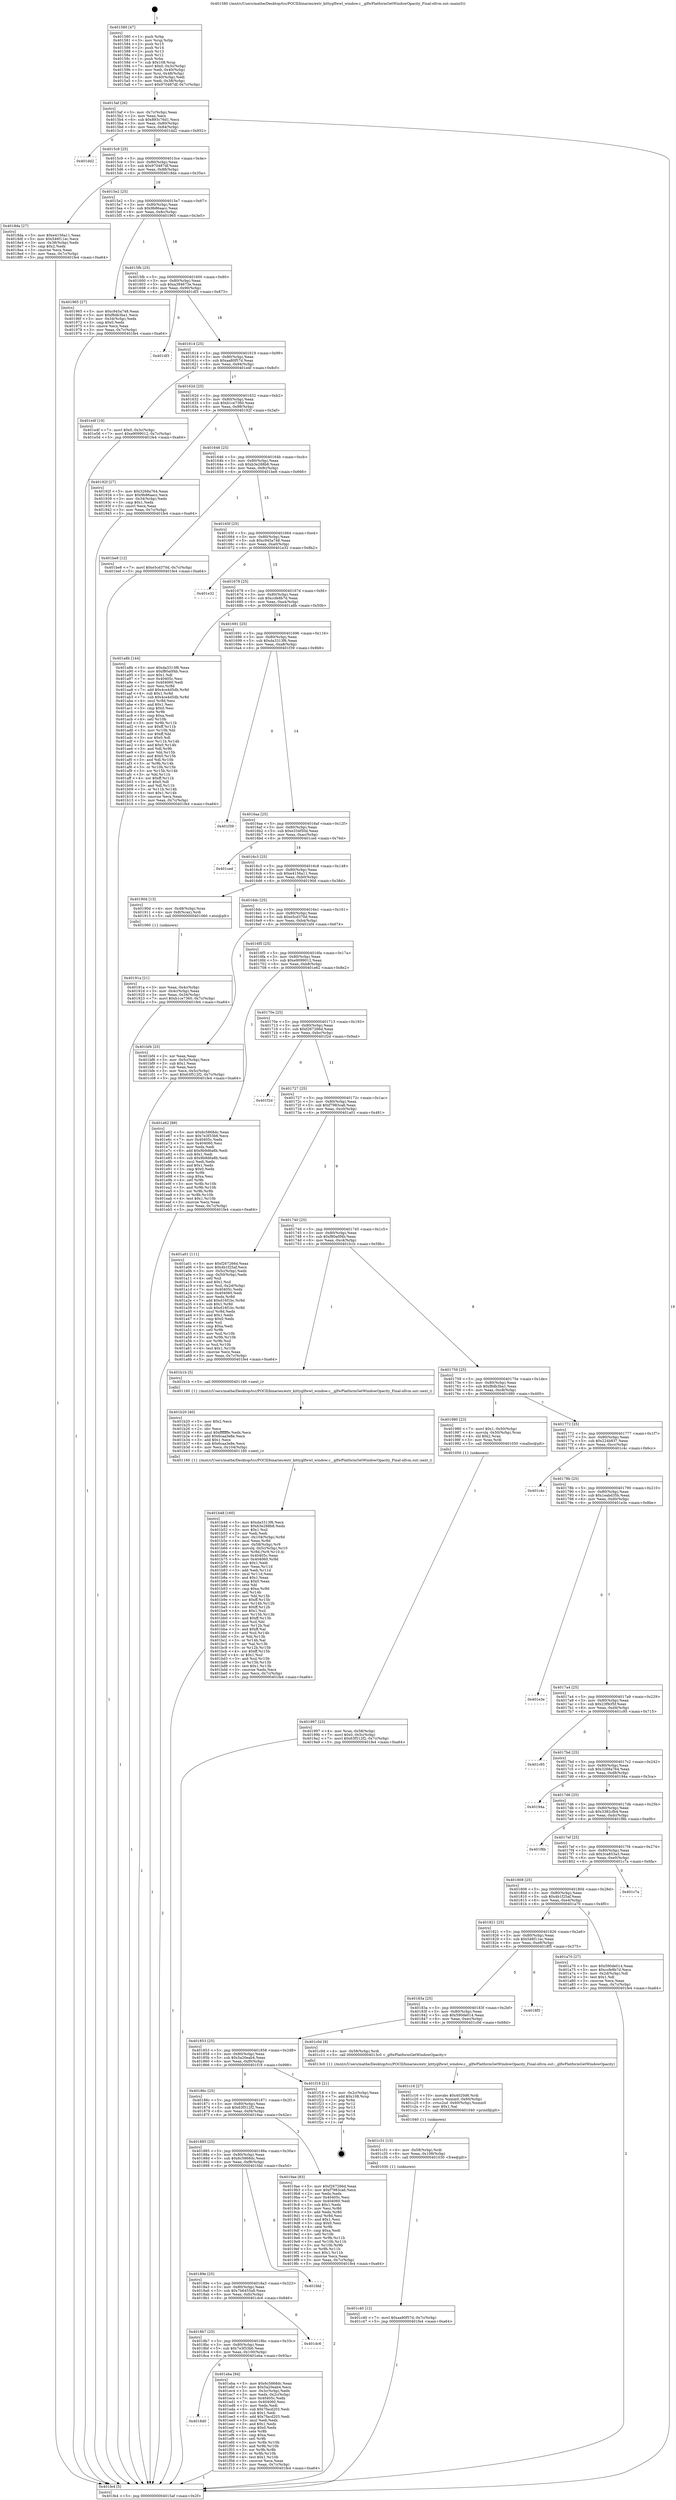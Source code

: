 digraph "0x401580" {
  label = "0x401580 (/mnt/c/Users/mathe/Desktop/tcc/POCII/binaries/extr_kittyglfwwl_window.c__glfwPlatformGetWindowOpacity_Final-ollvm.out::main(0))"
  labelloc = "t"
  node[shape=record]

  Entry [label="",width=0.3,height=0.3,shape=circle,fillcolor=black,style=filled]
  "0x4015af" [label="{
     0x4015af [26]\l
     | [instrs]\l
     &nbsp;&nbsp;0x4015af \<+3\>: mov -0x7c(%rbp),%eax\l
     &nbsp;&nbsp;0x4015b2 \<+2\>: mov %eax,%ecx\l
     &nbsp;&nbsp;0x4015b4 \<+6\>: sub $0x893c76d1,%ecx\l
     &nbsp;&nbsp;0x4015ba \<+3\>: mov %eax,-0x80(%rbp)\l
     &nbsp;&nbsp;0x4015bd \<+6\>: mov %ecx,-0x84(%rbp)\l
     &nbsp;&nbsp;0x4015c3 \<+6\>: je 0000000000401dd2 \<main+0x852\>\l
  }"]
  "0x401dd2" [label="{
     0x401dd2\l
  }", style=dashed]
  "0x4015c9" [label="{
     0x4015c9 [25]\l
     | [instrs]\l
     &nbsp;&nbsp;0x4015c9 \<+5\>: jmp 00000000004015ce \<main+0x4e\>\l
     &nbsp;&nbsp;0x4015ce \<+3\>: mov -0x80(%rbp),%eax\l
     &nbsp;&nbsp;0x4015d1 \<+5\>: sub $0x970487df,%eax\l
     &nbsp;&nbsp;0x4015d6 \<+6\>: mov %eax,-0x88(%rbp)\l
     &nbsp;&nbsp;0x4015dc \<+6\>: je 00000000004018da \<main+0x35a\>\l
  }"]
  Exit [label="",width=0.3,height=0.3,shape=circle,fillcolor=black,style=filled,peripheries=2]
  "0x4018da" [label="{
     0x4018da [27]\l
     | [instrs]\l
     &nbsp;&nbsp;0x4018da \<+5\>: mov $0xe4156a11,%eax\l
     &nbsp;&nbsp;0x4018df \<+5\>: mov $0x546f11ec,%ecx\l
     &nbsp;&nbsp;0x4018e4 \<+3\>: mov -0x38(%rbp),%edx\l
     &nbsp;&nbsp;0x4018e7 \<+3\>: cmp $0x2,%edx\l
     &nbsp;&nbsp;0x4018ea \<+3\>: cmovne %ecx,%eax\l
     &nbsp;&nbsp;0x4018ed \<+3\>: mov %eax,-0x7c(%rbp)\l
     &nbsp;&nbsp;0x4018f0 \<+5\>: jmp 0000000000401fe4 \<main+0xa64\>\l
  }"]
  "0x4015e2" [label="{
     0x4015e2 [25]\l
     | [instrs]\l
     &nbsp;&nbsp;0x4015e2 \<+5\>: jmp 00000000004015e7 \<main+0x67\>\l
     &nbsp;&nbsp;0x4015e7 \<+3\>: mov -0x80(%rbp),%eax\l
     &nbsp;&nbsp;0x4015ea \<+5\>: sub $0x9b86aacc,%eax\l
     &nbsp;&nbsp;0x4015ef \<+6\>: mov %eax,-0x8c(%rbp)\l
     &nbsp;&nbsp;0x4015f5 \<+6\>: je 0000000000401965 \<main+0x3e5\>\l
  }"]
  "0x401fe4" [label="{
     0x401fe4 [5]\l
     | [instrs]\l
     &nbsp;&nbsp;0x401fe4 \<+5\>: jmp 00000000004015af \<main+0x2f\>\l
  }"]
  "0x401580" [label="{
     0x401580 [47]\l
     | [instrs]\l
     &nbsp;&nbsp;0x401580 \<+1\>: push %rbp\l
     &nbsp;&nbsp;0x401581 \<+3\>: mov %rsp,%rbp\l
     &nbsp;&nbsp;0x401584 \<+2\>: push %r15\l
     &nbsp;&nbsp;0x401586 \<+2\>: push %r14\l
     &nbsp;&nbsp;0x401588 \<+2\>: push %r13\l
     &nbsp;&nbsp;0x40158a \<+2\>: push %r12\l
     &nbsp;&nbsp;0x40158c \<+1\>: push %rbx\l
     &nbsp;&nbsp;0x40158d \<+7\>: sub $0x108,%rsp\l
     &nbsp;&nbsp;0x401594 \<+7\>: movl $0x0,-0x3c(%rbp)\l
     &nbsp;&nbsp;0x40159b \<+3\>: mov %edi,-0x40(%rbp)\l
     &nbsp;&nbsp;0x40159e \<+4\>: mov %rsi,-0x48(%rbp)\l
     &nbsp;&nbsp;0x4015a2 \<+3\>: mov -0x40(%rbp),%edi\l
     &nbsp;&nbsp;0x4015a5 \<+3\>: mov %edi,-0x38(%rbp)\l
     &nbsp;&nbsp;0x4015a8 \<+7\>: movl $0x970487df,-0x7c(%rbp)\l
  }"]
  "0x4018d0" [label="{
     0x4018d0\l
  }", style=dashed]
  "0x401965" [label="{
     0x401965 [27]\l
     | [instrs]\l
     &nbsp;&nbsp;0x401965 \<+5\>: mov $0xc945a748,%eax\l
     &nbsp;&nbsp;0x40196a \<+5\>: mov $0xf8db3ba1,%ecx\l
     &nbsp;&nbsp;0x40196f \<+3\>: mov -0x34(%rbp),%edx\l
     &nbsp;&nbsp;0x401972 \<+3\>: cmp $0x0,%edx\l
     &nbsp;&nbsp;0x401975 \<+3\>: cmove %ecx,%eax\l
     &nbsp;&nbsp;0x401978 \<+3\>: mov %eax,-0x7c(%rbp)\l
     &nbsp;&nbsp;0x40197b \<+5\>: jmp 0000000000401fe4 \<main+0xa64\>\l
  }"]
  "0x4015fb" [label="{
     0x4015fb [25]\l
     | [instrs]\l
     &nbsp;&nbsp;0x4015fb \<+5\>: jmp 0000000000401600 \<main+0x80\>\l
     &nbsp;&nbsp;0x401600 \<+3\>: mov -0x80(%rbp),%eax\l
     &nbsp;&nbsp;0x401603 \<+5\>: sub $0xa394673e,%eax\l
     &nbsp;&nbsp;0x401608 \<+6\>: mov %eax,-0x90(%rbp)\l
     &nbsp;&nbsp;0x40160e \<+6\>: je 0000000000401df3 \<main+0x873\>\l
  }"]
  "0x401eba" [label="{
     0x401eba [94]\l
     | [instrs]\l
     &nbsp;&nbsp;0x401eba \<+5\>: mov $0x6c5868dc,%eax\l
     &nbsp;&nbsp;0x401ebf \<+5\>: mov $0x5a20eab4,%ecx\l
     &nbsp;&nbsp;0x401ec4 \<+3\>: mov -0x3c(%rbp),%edx\l
     &nbsp;&nbsp;0x401ec7 \<+3\>: mov %edx,-0x2c(%rbp)\l
     &nbsp;&nbsp;0x401eca \<+7\>: mov 0x40405c,%edx\l
     &nbsp;&nbsp;0x401ed1 \<+7\>: mov 0x404060,%esi\l
     &nbsp;&nbsp;0x401ed8 \<+2\>: mov %edx,%edi\l
     &nbsp;&nbsp;0x401eda \<+6\>: sub $0x7facd203,%edi\l
     &nbsp;&nbsp;0x401ee0 \<+3\>: sub $0x1,%edi\l
     &nbsp;&nbsp;0x401ee3 \<+6\>: add $0x7facd203,%edi\l
     &nbsp;&nbsp;0x401ee9 \<+3\>: imul %edi,%edx\l
     &nbsp;&nbsp;0x401eec \<+3\>: and $0x1,%edx\l
     &nbsp;&nbsp;0x401eef \<+3\>: cmp $0x0,%edx\l
     &nbsp;&nbsp;0x401ef2 \<+4\>: sete %r8b\l
     &nbsp;&nbsp;0x401ef6 \<+3\>: cmp $0xa,%esi\l
     &nbsp;&nbsp;0x401ef9 \<+4\>: setl %r9b\l
     &nbsp;&nbsp;0x401efd \<+3\>: mov %r8b,%r10b\l
     &nbsp;&nbsp;0x401f00 \<+3\>: and %r9b,%r10b\l
     &nbsp;&nbsp;0x401f03 \<+3\>: xor %r9b,%r8b\l
     &nbsp;&nbsp;0x401f06 \<+3\>: or %r8b,%r10b\l
     &nbsp;&nbsp;0x401f09 \<+4\>: test $0x1,%r10b\l
     &nbsp;&nbsp;0x401f0d \<+3\>: cmovne %ecx,%eax\l
     &nbsp;&nbsp;0x401f10 \<+3\>: mov %eax,-0x7c(%rbp)\l
     &nbsp;&nbsp;0x401f13 \<+5\>: jmp 0000000000401fe4 \<main+0xa64\>\l
  }"]
  "0x401df3" [label="{
     0x401df3\l
  }", style=dashed]
  "0x401614" [label="{
     0x401614 [25]\l
     | [instrs]\l
     &nbsp;&nbsp;0x401614 \<+5\>: jmp 0000000000401619 \<main+0x99\>\l
     &nbsp;&nbsp;0x401619 \<+3\>: mov -0x80(%rbp),%eax\l
     &nbsp;&nbsp;0x40161c \<+5\>: sub $0xaa80f57d,%eax\l
     &nbsp;&nbsp;0x401621 \<+6\>: mov %eax,-0x94(%rbp)\l
     &nbsp;&nbsp;0x401627 \<+6\>: je 0000000000401e4f \<main+0x8cf\>\l
  }"]
  "0x4018b7" [label="{
     0x4018b7 [25]\l
     | [instrs]\l
     &nbsp;&nbsp;0x4018b7 \<+5\>: jmp 00000000004018bc \<main+0x33c\>\l
     &nbsp;&nbsp;0x4018bc \<+3\>: mov -0x80(%rbp),%eax\l
     &nbsp;&nbsp;0x4018bf \<+5\>: sub $0x7e3f33b6,%eax\l
     &nbsp;&nbsp;0x4018c4 \<+6\>: mov %eax,-0x100(%rbp)\l
     &nbsp;&nbsp;0x4018ca \<+6\>: je 0000000000401eba \<main+0x93a\>\l
  }"]
  "0x401e4f" [label="{
     0x401e4f [19]\l
     | [instrs]\l
     &nbsp;&nbsp;0x401e4f \<+7\>: movl $0x0,-0x3c(%rbp)\l
     &nbsp;&nbsp;0x401e56 \<+7\>: movl $0xe9099012,-0x7c(%rbp)\l
     &nbsp;&nbsp;0x401e5d \<+5\>: jmp 0000000000401fe4 \<main+0xa64\>\l
  }"]
  "0x40162d" [label="{
     0x40162d [25]\l
     | [instrs]\l
     &nbsp;&nbsp;0x40162d \<+5\>: jmp 0000000000401632 \<main+0xb2\>\l
     &nbsp;&nbsp;0x401632 \<+3\>: mov -0x80(%rbp),%eax\l
     &nbsp;&nbsp;0x401635 \<+5\>: sub $0xb1ce7360,%eax\l
     &nbsp;&nbsp;0x40163a \<+6\>: mov %eax,-0x98(%rbp)\l
     &nbsp;&nbsp;0x401640 \<+6\>: je 000000000040192f \<main+0x3af\>\l
  }"]
  "0x401dc6" [label="{
     0x401dc6\l
  }", style=dashed]
  "0x40192f" [label="{
     0x40192f [27]\l
     | [instrs]\l
     &nbsp;&nbsp;0x40192f \<+5\>: mov $0x3268a764,%eax\l
     &nbsp;&nbsp;0x401934 \<+5\>: mov $0x9b86aacc,%ecx\l
     &nbsp;&nbsp;0x401939 \<+3\>: mov -0x34(%rbp),%edx\l
     &nbsp;&nbsp;0x40193c \<+3\>: cmp $0x1,%edx\l
     &nbsp;&nbsp;0x40193f \<+3\>: cmovl %ecx,%eax\l
     &nbsp;&nbsp;0x401942 \<+3\>: mov %eax,-0x7c(%rbp)\l
     &nbsp;&nbsp;0x401945 \<+5\>: jmp 0000000000401fe4 \<main+0xa64\>\l
  }"]
  "0x401646" [label="{
     0x401646 [25]\l
     | [instrs]\l
     &nbsp;&nbsp;0x401646 \<+5\>: jmp 000000000040164b \<main+0xcb\>\l
     &nbsp;&nbsp;0x40164b \<+3\>: mov -0x80(%rbp),%eax\l
     &nbsp;&nbsp;0x40164e \<+5\>: sub $0xb3e288b8,%eax\l
     &nbsp;&nbsp;0x401653 \<+6\>: mov %eax,-0x9c(%rbp)\l
     &nbsp;&nbsp;0x401659 \<+6\>: je 0000000000401be8 \<main+0x668\>\l
  }"]
  "0x40189e" [label="{
     0x40189e [25]\l
     | [instrs]\l
     &nbsp;&nbsp;0x40189e \<+5\>: jmp 00000000004018a3 \<main+0x323\>\l
     &nbsp;&nbsp;0x4018a3 \<+3\>: mov -0x80(%rbp),%eax\l
     &nbsp;&nbsp;0x4018a6 \<+5\>: sub $0x7b6455a8,%eax\l
     &nbsp;&nbsp;0x4018ab \<+6\>: mov %eax,-0xfc(%rbp)\l
     &nbsp;&nbsp;0x4018b1 \<+6\>: je 0000000000401dc6 \<main+0x846\>\l
  }"]
  "0x401be8" [label="{
     0x401be8 [12]\l
     | [instrs]\l
     &nbsp;&nbsp;0x401be8 \<+7\>: movl $0xe5cd370d,-0x7c(%rbp)\l
     &nbsp;&nbsp;0x401bef \<+5\>: jmp 0000000000401fe4 \<main+0xa64\>\l
  }"]
  "0x40165f" [label="{
     0x40165f [25]\l
     | [instrs]\l
     &nbsp;&nbsp;0x40165f \<+5\>: jmp 0000000000401664 \<main+0xe4\>\l
     &nbsp;&nbsp;0x401664 \<+3\>: mov -0x80(%rbp),%eax\l
     &nbsp;&nbsp;0x401667 \<+5\>: sub $0xc945a748,%eax\l
     &nbsp;&nbsp;0x40166c \<+6\>: mov %eax,-0xa0(%rbp)\l
     &nbsp;&nbsp;0x401672 \<+6\>: je 0000000000401e32 \<main+0x8b2\>\l
  }"]
  "0x401fdd" [label="{
     0x401fdd\l
  }", style=dashed]
  "0x401e32" [label="{
     0x401e32\l
  }", style=dashed]
  "0x401678" [label="{
     0x401678 [25]\l
     | [instrs]\l
     &nbsp;&nbsp;0x401678 \<+5\>: jmp 000000000040167d \<main+0xfd\>\l
     &nbsp;&nbsp;0x40167d \<+3\>: mov -0x80(%rbp),%eax\l
     &nbsp;&nbsp;0x401680 \<+5\>: sub $0xccfe8b7d,%eax\l
     &nbsp;&nbsp;0x401685 \<+6\>: mov %eax,-0xa4(%rbp)\l
     &nbsp;&nbsp;0x40168b \<+6\>: je 0000000000401a8b \<main+0x50b\>\l
  }"]
  "0x401c40" [label="{
     0x401c40 [12]\l
     | [instrs]\l
     &nbsp;&nbsp;0x401c40 \<+7\>: movl $0xaa80f57d,-0x7c(%rbp)\l
     &nbsp;&nbsp;0x401c47 \<+5\>: jmp 0000000000401fe4 \<main+0xa64\>\l
  }"]
  "0x401a8b" [label="{
     0x401a8b [144]\l
     | [instrs]\l
     &nbsp;&nbsp;0x401a8b \<+5\>: mov $0xda3313f6,%eax\l
     &nbsp;&nbsp;0x401a90 \<+5\>: mov $0xf80a0f4b,%ecx\l
     &nbsp;&nbsp;0x401a95 \<+2\>: mov $0x1,%dl\l
     &nbsp;&nbsp;0x401a97 \<+7\>: mov 0x40405c,%esi\l
     &nbsp;&nbsp;0x401a9e \<+7\>: mov 0x404060,%edi\l
     &nbsp;&nbsp;0x401aa5 \<+3\>: mov %esi,%r8d\l
     &nbsp;&nbsp;0x401aa8 \<+7\>: add $0x4ce4d5db,%r8d\l
     &nbsp;&nbsp;0x401aaf \<+4\>: sub $0x1,%r8d\l
     &nbsp;&nbsp;0x401ab3 \<+7\>: sub $0x4ce4d5db,%r8d\l
     &nbsp;&nbsp;0x401aba \<+4\>: imul %r8d,%esi\l
     &nbsp;&nbsp;0x401abe \<+3\>: and $0x1,%esi\l
     &nbsp;&nbsp;0x401ac1 \<+3\>: cmp $0x0,%esi\l
     &nbsp;&nbsp;0x401ac4 \<+4\>: sete %r9b\l
     &nbsp;&nbsp;0x401ac8 \<+3\>: cmp $0xa,%edi\l
     &nbsp;&nbsp;0x401acb \<+4\>: setl %r10b\l
     &nbsp;&nbsp;0x401acf \<+3\>: mov %r9b,%r11b\l
     &nbsp;&nbsp;0x401ad2 \<+4\>: xor $0xff,%r11b\l
     &nbsp;&nbsp;0x401ad6 \<+3\>: mov %r10b,%bl\l
     &nbsp;&nbsp;0x401ad9 \<+3\>: xor $0xff,%bl\l
     &nbsp;&nbsp;0x401adc \<+3\>: xor $0x0,%dl\l
     &nbsp;&nbsp;0x401adf \<+3\>: mov %r11b,%r14b\l
     &nbsp;&nbsp;0x401ae2 \<+4\>: and $0x0,%r14b\l
     &nbsp;&nbsp;0x401ae6 \<+3\>: and %dl,%r9b\l
     &nbsp;&nbsp;0x401ae9 \<+3\>: mov %bl,%r15b\l
     &nbsp;&nbsp;0x401aec \<+4\>: and $0x0,%r15b\l
     &nbsp;&nbsp;0x401af0 \<+3\>: and %dl,%r10b\l
     &nbsp;&nbsp;0x401af3 \<+3\>: or %r9b,%r14b\l
     &nbsp;&nbsp;0x401af6 \<+3\>: or %r10b,%r15b\l
     &nbsp;&nbsp;0x401af9 \<+3\>: xor %r15b,%r14b\l
     &nbsp;&nbsp;0x401afc \<+3\>: or %bl,%r11b\l
     &nbsp;&nbsp;0x401aff \<+4\>: xor $0xff,%r11b\l
     &nbsp;&nbsp;0x401b03 \<+3\>: or $0x0,%dl\l
     &nbsp;&nbsp;0x401b06 \<+3\>: and %dl,%r11b\l
     &nbsp;&nbsp;0x401b09 \<+3\>: or %r11b,%r14b\l
     &nbsp;&nbsp;0x401b0c \<+4\>: test $0x1,%r14b\l
     &nbsp;&nbsp;0x401b10 \<+3\>: cmovne %ecx,%eax\l
     &nbsp;&nbsp;0x401b13 \<+3\>: mov %eax,-0x7c(%rbp)\l
     &nbsp;&nbsp;0x401b16 \<+5\>: jmp 0000000000401fe4 \<main+0xa64\>\l
  }"]
  "0x401691" [label="{
     0x401691 [25]\l
     | [instrs]\l
     &nbsp;&nbsp;0x401691 \<+5\>: jmp 0000000000401696 \<main+0x116\>\l
     &nbsp;&nbsp;0x401696 \<+3\>: mov -0x80(%rbp),%eax\l
     &nbsp;&nbsp;0x401699 \<+5\>: sub $0xda3313f6,%eax\l
     &nbsp;&nbsp;0x40169e \<+6\>: mov %eax,-0xa8(%rbp)\l
     &nbsp;&nbsp;0x4016a4 \<+6\>: je 0000000000401f39 \<main+0x9b9\>\l
  }"]
  "0x401c31" [label="{
     0x401c31 [15]\l
     | [instrs]\l
     &nbsp;&nbsp;0x401c31 \<+4\>: mov -0x58(%rbp),%rdi\l
     &nbsp;&nbsp;0x401c35 \<+6\>: mov %eax,-0x108(%rbp)\l
     &nbsp;&nbsp;0x401c3b \<+5\>: call 0000000000401030 \<free@plt\>\l
     | [calls]\l
     &nbsp;&nbsp;0x401030 \{1\} (unknown)\l
  }"]
  "0x401f39" [label="{
     0x401f39\l
  }", style=dashed]
  "0x4016aa" [label="{
     0x4016aa [25]\l
     | [instrs]\l
     &nbsp;&nbsp;0x4016aa \<+5\>: jmp 00000000004016af \<main+0x12f\>\l
     &nbsp;&nbsp;0x4016af \<+3\>: mov -0x80(%rbp),%eax\l
     &nbsp;&nbsp;0x4016b2 \<+5\>: sub $0xe334f50d,%eax\l
     &nbsp;&nbsp;0x4016b7 \<+6\>: mov %eax,-0xac(%rbp)\l
     &nbsp;&nbsp;0x4016bd \<+6\>: je 0000000000401ced \<main+0x76d\>\l
  }"]
  "0x401c16" [label="{
     0x401c16 [27]\l
     | [instrs]\l
     &nbsp;&nbsp;0x401c16 \<+10\>: movabs $0x4020d6,%rdi\l
     &nbsp;&nbsp;0x401c20 \<+5\>: movss %xmm0,-0x60(%rbp)\l
     &nbsp;&nbsp;0x401c25 \<+5\>: cvtss2sd -0x60(%rbp),%xmm0\l
     &nbsp;&nbsp;0x401c2a \<+2\>: mov $0x1,%al\l
     &nbsp;&nbsp;0x401c2c \<+5\>: call 0000000000401040 \<printf@plt\>\l
     | [calls]\l
     &nbsp;&nbsp;0x401040 \{1\} (unknown)\l
  }"]
  "0x401ced" [label="{
     0x401ced\l
  }", style=dashed]
  "0x4016c3" [label="{
     0x4016c3 [25]\l
     | [instrs]\l
     &nbsp;&nbsp;0x4016c3 \<+5\>: jmp 00000000004016c8 \<main+0x148\>\l
     &nbsp;&nbsp;0x4016c8 \<+3\>: mov -0x80(%rbp),%eax\l
     &nbsp;&nbsp;0x4016cb \<+5\>: sub $0xe4156a11,%eax\l
     &nbsp;&nbsp;0x4016d0 \<+6\>: mov %eax,-0xb0(%rbp)\l
     &nbsp;&nbsp;0x4016d6 \<+6\>: je 000000000040190d \<main+0x38d\>\l
  }"]
  "0x401b48" [label="{
     0x401b48 [160]\l
     | [instrs]\l
     &nbsp;&nbsp;0x401b48 \<+5\>: mov $0xda3313f6,%ecx\l
     &nbsp;&nbsp;0x401b4d \<+5\>: mov $0xb3e288b8,%edx\l
     &nbsp;&nbsp;0x401b52 \<+3\>: mov $0x1,%sil\l
     &nbsp;&nbsp;0x401b55 \<+2\>: xor %edi,%edi\l
     &nbsp;&nbsp;0x401b57 \<+7\>: mov -0x104(%rbp),%r8d\l
     &nbsp;&nbsp;0x401b5e \<+4\>: imul %eax,%r8d\l
     &nbsp;&nbsp;0x401b62 \<+4\>: mov -0x58(%rbp),%r9\l
     &nbsp;&nbsp;0x401b66 \<+4\>: movslq -0x5c(%rbp),%r10\l
     &nbsp;&nbsp;0x401b6a \<+4\>: mov %r8d,(%r9,%r10,4)\l
     &nbsp;&nbsp;0x401b6e \<+7\>: mov 0x40405c,%eax\l
     &nbsp;&nbsp;0x401b75 \<+8\>: mov 0x404060,%r8d\l
     &nbsp;&nbsp;0x401b7d \<+3\>: sub $0x1,%edi\l
     &nbsp;&nbsp;0x401b80 \<+3\>: mov %eax,%r11d\l
     &nbsp;&nbsp;0x401b83 \<+3\>: add %edi,%r11d\l
     &nbsp;&nbsp;0x401b86 \<+4\>: imul %r11d,%eax\l
     &nbsp;&nbsp;0x401b8a \<+3\>: and $0x1,%eax\l
     &nbsp;&nbsp;0x401b8d \<+3\>: cmp $0x0,%eax\l
     &nbsp;&nbsp;0x401b90 \<+3\>: sete %bl\l
     &nbsp;&nbsp;0x401b93 \<+4\>: cmp $0xa,%r8d\l
     &nbsp;&nbsp;0x401b97 \<+4\>: setl %r14b\l
     &nbsp;&nbsp;0x401b9b \<+3\>: mov %bl,%r15b\l
     &nbsp;&nbsp;0x401b9e \<+4\>: xor $0xff,%r15b\l
     &nbsp;&nbsp;0x401ba2 \<+3\>: mov %r14b,%r12b\l
     &nbsp;&nbsp;0x401ba5 \<+4\>: xor $0xff,%r12b\l
     &nbsp;&nbsp;0x401ba9 \<+4\>: xor $0x1,%sil\l
     &nbsp;&nbsp;0x401bad \<+3\>: mov %r15b,%r13b\l
     &nbsp;&nbsp;0x401bb0 \<+4\>: and $0xff,%r13b\l
     &nbsp;&nbsp;0x401bb4 \<+3\>: and %sil,%bl\l
     &nbsp;&nbsp;0x401bb7 \<+3\>: mov %r12b,%al\l
     &nbsp;&nbsp;0x401bba \<+2\>: and $0xff,%al\l
     &nbsp;&nbsp;0x401bbc \<+3\>: and %sil,%r14b\l
     &nbsp;&nbsp;0x401bbf \<+3\>: or %bl,%r13b\l
     &nbsp;&nbsp;0x401bc2 \<+3\>: or %r14b,%al\l
     &nbsp;&nbsp;0x401bc5 \<+3\>: xor %al,%r13b\l
     &nbsp;&nbsp;0x401bc8 \<+3\>: or %r12b,%r15b\l
     &nbsp;&nbsp;0x401bcb \<+4\>: xor $0xff,%r15b\l
     &nbsp;&nbsp;0x401bcf \<+4\>: or $0x1,%sil\l
     &nbsp;&nbsp;0x401bd3 \<+3\>: and %sil,%r15b\l
     &nbsp;&nbsp;0x401bd6 \<+3\>: or %r15b,%r13b\l
     &nbsp;&nbsp;0x401bd9 \<+4\>: test $0x1,%r13b\l
     &nbsp;&nbsp;0x401bdd \<+3\>: cmovne %edx,%ecx\l
     &nbsp;&nbsp;0x401be0 \<+3\>: mov %ecx,-0x7c(%rbp)\l
     &nbsp;&nbsp;0x401be3 \<+5\>: jmp 0000000000401fe4 \<main+0xa64\>\l
  }"]
  "0x40190d" [label="{
     0x40190d [13]\l
     | [instrs]\l
     &nbsp;&nbsp;0x40190d \<+4\>: mov -0x48(%rbp),%rax\l
     &nbsp;&nbsp;0x401911 \<+4\>: mov 0x8(%rax),%rdi\l
     &nbsp;&nbsp;0x401915 \<+5\>: call 0000000000401060 \<atoi@plt\>\l
     | [calls]\l
     &nbsp;&nbsp;0x401060 \{1\} (unknown)\l
  }"]
  "0x4016dc" [label="{
     0x4016dc [25]\l
     | [instrs]\l
     &nbsp;&nbsp;0x4016dc \<+5\>: jmp 00000000004016e1 \<main+0x161\>\l
     &nbsp;&nbsp;0x4016e1 \<+3\>: mov -0x80(%rbp),%eax\l
     &nbsp;&nbsp;0x4016e4 \<+5\>: sub $0xe5cd370d,%eax\l
     &nbsp;&nbsp;0x4016e9 \<+6\>: mov %eax,-0xb4(%rbp)\l
     &nbsp;&nbsp;0x4016ef \<+6\>: je 0000000000401bf4 \<main+0x674\>\l
  }"]
  "0x40191a" [label="{
     0x40191a [21]\l
     | [instrs]\l
     &nbsp;&nbsp;0x40191a \<+3\>: mov %eax,-0x4c(%rbp)\l
     &nbsp;&nbsp;0x40191d \<+3\>: mov -0x4c(%rbp),%eax\l
     &nbsp;&nbsp;0x401920 \<+3\>: mov %eax,-0x34(%rbp)\l
     &nbsp;&nbsp;0x401923 \<+7\>: movl $0xb1ce7360,-0x7c(%rbp)\l
     &nbsp;&nbsp;0x40192a \<+5\>: jmp 0000000000401fe4 \<main+0xa64\>\l
  }"]
  "0x401b20" [label="{
     0x401b20 [40]\l
     | [instrs]\l
     &nbsp;&nbsp;0x401b20 \<+5\>: mov $0x2,%ecx\l
     &nbsp;&nbsp;0x401b25 \<+1\>: cltd\l
     &nbsp;&nbsp;0x401b26 \<+2\>: idiv %ecx\l
     &nbsp;&nbsp;0x401b28 \<+6\>: imul $0xfffffffe,%edx,%ecx\l
     &nbsp;&nbsp;0x401b2e \<+6\>: add $0x6caa3e8e,%ecx\l
     &nbsp;&nbsp;0x401b34 \<+3\>: add $0x1,%ecx\l
     &nbsp;&nbsp;0x401b37 \<+6\>: sub $0x6caa3e8e,%ecx\l
     &nbsp;&nbsp;0x401b3d \<+6\>: mov %ecx,-0x104(%rbp)\l
     &nbsp;&nbsp;0x401b43 \<+5\>: call 0000000000401160 \<next_i\>\l
     | [calls]\l
     &nbsp;&nbsp;0x401160 \{1\} (/mnt/c/Users/mathe/Desktop/tcc/POCII/binaries/extr_kittyglfwwl_window.c__glfwPlatformGetWindowOpacity_Final-ollvm.out::next_i)\l
  }"]
  "0x401bf4" [label="{
     0x401bf4 [25]\l
     | [instrs]\l
     &nbsp;&nbsp;0x401bf4 \<+2\>: xor %eax,%eax\l
     &nbsp;&nbsp;0x401bf6 \<+3\>: mov -0x5c(%rbp),%ecx\l
     &nbsp;&nbsp;0x401bf9 \<+3\>: sub $0x1,%eax\l
     &nbsp;&nbsp;0x401bfc \<+2\>: sub %eax,%ecx\l
     &nbsp;&nbsp;0x401bfe \<+3\>: mov %ecx,-0x5c(%rbp)\l
     &nbsp;&nbsp;0x401c01 \<+7\>: movl $0x63f512f2,-0x7c(%rbp)\l
     &nbsp;&nbsp;0x401c08 \<+5\>: jmp 0000000000401fe4 \<main+0xa64\>\l
  }"]
  "0x4016f5" [label="{
     0x4016f5 [25]\l
     | [instrs]\l
     &nbsp;&nbsp;0x4016f5 \<+5\>: jmp 00000000004016fa \<main+0x17a\>\l
     &nbsp;&nbsp;0x4016fa \<+3\>: mov -0x80(%rbp),%eax\l
     &nbsp;&nbsp;0x4016fd \<+5\>: sub $0xe9099012,%eax\l
     &nbsp;&nbsp;0x401702 \<+6\>: mov %eax,-0xb8(%rbp)\l
     &nbsp;&nbsp;0x401708 \<+6\>: je 0000000000401e62 \<main+0x8e2\>\l
  }"]
  "0x401885" [label="{
     0x401885 [25]\l
     | [instrs]\l
     &nbsp;&nbsp;0x401885 \<+5\>: jmp 000000000040188a \<main+0x30a\>\l
     &nbsp;&nbsp;0x40188a \<+3\>: mov -0x80(%rbp),%eax\l
     &nbsp;&nbsp;0x40188d \<+5\>: sub $0x6c5868dc,%eax\l
     &nbsp;&nbsp;0x401892 \<+6\>: mov %eax,-0xf8(%rbp)\l
     &nbsp;&nbsp;0x401898 \<+6\>: je 0000000000401fdd \<main+0xa5d\>\l
  }"]
  "0x401e62" [label="{
     0x401e62 [88]\l
     | [instrs]\l
     &nbsp;&nbsp;0x401e62 \<+5\>: mov $0x6c5868dc,%eax\l
     &nbsp;&nbsp;0x401e67 \<+5\>: mov $0x7e3f33b6,%ecx\l
     &nbsp;&nbsp;0x401e6c \<+7\>: mov 0x40405c,%edx\l
     &nbsp;&nbsp;0x401e73 \<+7\>: mov 0x404060,%esi\l
     &nbsp;&nbsp;0x401e7a \<+2\>: mov %edx,%edi\l
     &nbsp;&nbsp;0x401e7c \<+6\>: add $0x9b9d6a8b,%edi\l
     &nbsp;&nbsp;0x401e82 \<+3\>: sub $0x1,%edi\l
     &nbsp;&nbsp;0x401e85 \<+6\>: sub $0x9b9d6a8b,%edi\l
     &nbsp;&nbsp;0x401e8b \<+3\>: imul %edi,%edx\l
     &nbsp;&nbsp;0x401e8e \<+3\>: and $0x1,%edx\l
     &nbsp;&nbsp;0x401e91 \<+3\>: cmp $0x0,%edx\l
     &nbsp;&nbsp;0x401e94 \<+4\>: sete %r8b\l
     &nbsp;&nbsp;0x401e98 \<+3\>: cmp $0xa,%esi\l
     &nbsp;&nbsp;0x401e9b \<+4\>: setl %r9b\l
     &nbsp;&nbsp;0x401e9f \<+3\>: mov %r8b,%r10b\l
     &nbsp;&nbsp;0x401ea2 \<+3\>: and %r9b,%r10b\l
     &nbsp;&nbsp;0x401ea5 \<+3\>: xor %r9b,%r8b\l
     &nbsp;&nbsp;0x401ea8 \<+3\>: or %r8b,%r10b\l
     &nbsp;&nbsp;0x401eab \<+4\>: test $0x1,%r10b\l
     &nbsp;&nbsp;0x401eaf \<+3\>: cmovne %ecx,%eax\l
     &nbsp;&nbsp;0x401eb2 \<+3\>: mov %eax,-0x7c(%rbp)\l
     &nbsp;&nbsp;0x401eb5 \<+5\>: jmp 0000000000401fe4 \<main+0xa64\>\l
  }"]
  "0x40170e" [label="{
     0x40170e [25]\l
     | [instrs]\l
     &nbsp;&nbsp;0x40170e \<+5\>: jmp 0000000000401713 \<main+0x193\>\l
     &nbsp;&nbsp;0x401713 \<+3\>: mov -0x80(%rbp),%eax\l
     &nbsp;&nbsp;0x401716 \<+5\>: sub $0xf267266d,%eax\l
     &nbsp;&nbsp;0x40171b \<+6\>: mov %eax,-0xbc(%rbp)\l
     &nbsp;&nbsp;0x401721 \<+6\>: je 0000000000401f2d \<main+0x9ad\>\l
  }"]
  "0x4019ae" [label="{
     0x4019ae [83]\l
     | [instrs]\l
     &nbsp;&nbsp;0x4019ae \<+5\>: mov $0xf267266d,%eax\l
     &nbsp;&nbsp;0x4019b3 \<+5\>: mov $0xf7983ca6,%ecx\l
     &nbsp;&nbsp;0x4019b8 \<+2\>: xor %edx,%edx\l
     &nbsp;&nbsp;0x4019ba \<+7\>: mov 0x40405c,%esi\l
     &nbsp;&nbsp;0x4019c1 \<+7\>: mov 0x404060,%edi\l
     &nbsp;&nbsp;0x4019c8 \<+3\>: sub $0x1,%edx\l
     &nbsp;&nbsp;0x4019cb \<+3\>: mov %esi,%r8d\l
     &nbsp;&nbsp;0x4019ce \<+3\>: add %edx,%r8d\l
     &nbsp;&nbsp;0x4019d1 \<+4\>: imul %r8d,%esi\l
     &nbsp;&nbsp;0x4019d5 \<+3\>: and $0x1,%esi\l
     &nbsp;&nbsp;0x4019d8 \<+3\>: cmp $0x0,%esi\l
     &nbsp;&nbsp;0x4019db \<+4\>: sete %r9b\l
     &nbsp;&nbsp;0x4019df \<+3\>: cmp $0xa,%edi\l
     &nbsp;&nbsp;0x4019e2 \<+4\>: setl %r10b\l
     &nbsp;&nbsp;0x4019e6 \<+3\>: mov %r9b,%r11b\l
     &nbsp;&nbsp;0x4019e9 \<+3\>: and %r10b,%r11b\l
     &nbsp;&nbsp;0x4019ec \<+3\>: xor %r10b,%r9b\l
     &nbsp;&nbsp;0x4019ef \<+3\>: or %r9b,%r11b\l
     &nbsp;&nbsp;0x4019f2 \<+4\>: test $0x1,%r11b\l
     &nbsp;&nbsp;0x4019f6 \<+3\>: cmovne %ecx,%eax\l
     &nbsp;&nbsp;0x4019f9 \<+3\>: mov %eax,-0x7c(%rbp)\l
     &nbsp;&nbsp;0x4019fc \<+5\>: jmp 0000000000401fe4 \<main+0xa64\>\l
  }"]
  "0x401f2d" [label="{
     0x401f2d\l
  }", style=dashed]
  "0x401727" [label="{
     0x401727 [25]\l
     | [instrs]\l
     &nbsp;&nbsp;0x401727 \<+5\>: jmp 000000000040172c \<main+0x1ac\>\l
     &nbsp;&nbsp;0x40172c \<+3\>: mov -0x80(%rbp),%eax\l
     &nbsp;&nbsp;0x40172f \<+5\>: sub $0xf7983ca6,%eax\l
     &nbsp;&nbsp;0x401734 \<+6\>: mov %eax,-0xc0(%rbp)\l
     &nbsp;&nbsp;0x40173a \<+6\>: je 0000000000401a01 \<main+0x481\>\l
  }"]
  "0x40186c" [label="{
     0x40186c [25]\l
     | [instrs]\l
     &nbsp;&nbsp;0x40186c \<+5\>: jmp 0000000000401871 \<main+0x2f1\>\l
     &nbsp;&nbsp;0x401871 \<+3\>: mov -0x80(%rbp),%eax\l
     &nbsp;&nbsp;0x401874 \<+5\>: sub $0x63f512f2,%eax\l
     &nbsp;&nbsp;0x401879 \<+6\>: mov %eax,-0xf4(%rbp)\l
     &nbsp;&nbsp;0x40187f \<+6\>: je 00000000004019ae \<main+0x42e\>\l
  }"]
  "0x401a01" [label="{
     0x401a01 [111]\l
     | [instrs]\l
     &nbsp;&nbsp;0x401a01 \<+5\>: mov $0xf267266d,%eax\l
     &nbsp;&nbsp;0x401a06 \<+5\>: mov $0x4b1f25af,%ecx\l
     &nbsp;&nbsp;0x401a0b \<+3\>: mov -0x5c(%rbp),%edx\l
     &nbsp;&nbsp;0x401a0e \<+3\>: cmp -0x50(%rbp),%edx\l
     &nbsp;&nbsp;0x401a11 \<+4\>: setl %sil\l
     &nbsp;&nbsp;0x401a15 \<+4\>: and $0x1,%sil\l
     &nbsp;&nbsp;0x401a19 \<+4\>: mov %sil,-0x2d(%rbp)\l
     &nbsp;&nbsp;0x401a1d \<+7\>: mov 0x40405c,%edx\l
     &nbsp;&nbsp;0x401a24 \<+7\>: mov 0x404060,%edi\l
     &nbsp;&nbsp;0x401a2b \<+3\>: mov %edx,%r8d\l
     &nbsp;&nbsp;0x401a2e \<+7\>: add $0xd16f1bc,%r8d\l
     &nbsp;&nbsp;0x401a35 \<+4\>: sub $0x1,%r8d\l
     &nbsp;&nbsp;0x401a39 \<+7\>: sub $0xd16f1bc,%r8d\l
     &nbsp;&nbsp;0x401a40 \<+4\>: imul %r8d,%edx\l
     &nbsp;&nbsp;0x401a44 \<+3\>: and $0x1,%edx\l
     &nbsp;&nbsp;0x401a47 \<+3\>: cmp $0x0,%edx\l
     &nbsp;&nbsp;0x401a4a \<+4\>: sete %sil\l
     &nbsp;&nbsp;0x401a4e \<+3\>: cmp $0xa,%edi\l
     &nbsp;&nbsp;0x401a51 \<+4\>: setl %r9b\l
     &nbsp;&nbsp;0x401a55 \<+3\>: mov %sil,%r10b\l
     &nbsp;&nbsp;0x401a58 \<+3\>: and %r9b,%r10b\l
     &nbsp;&nbsp;0x401a5b \<+3\>: xor %r9b,%sil\l
     &nbsp;&nbsp;0x401a5e \<+3\>: or %sil,%r10b\l
     &nbsp;&nbsp;0x401a61 \<+4\>: test $0x1,%r10b\l
     &nbsp;&nbsp;0x401a65 \<+3\>: cmovne %ecx,%eax\l
     &nbsp;&nbsp;0x401a68 \<+3\>: mov %eax,-0x7c(%rbp)\l
     &nbsp;&nbsp;0x401a6b \<+5\>: jmp 0000000000401fe4 \<main+0xa64\>\l
  }"]
  "0x401740" [label="{
     0x401740 [25]\l
     | [instrs]\l
     &nbsp;&nbsp;0x401740 \<+5\>: jmp 0000000000401745 \<main+0x1c5\>\l
     &nbsp;&nbsp;0x401745 \<+3\>: mov -0x80(%rbp),%eax\l
     &nbsp;&nbsp;0x401748 \<+5\>: sub $0xf80a0f4b,%eax\l
     &nbsp;&nbsp;0x40174d \<+6\>: mov %eax,-0xc4(%rbp)\l
     &nbsp;&nbsp;0x401753 \<+6\>: je 0000000000401b1b \<main+0x59b\>\l
  }"]
  "0x401f18" [label="{
     0x401f18 [21]\l
     | [instrs]\l
     &nbsp;&nbsp;0x401f18 \<+3\>: mov -0x2c(%rbp),%eax\l
     &nbsp;&nbsp;0x401f1b \<+7\>: add $0x108,%rsp\l
     &nbsp;&nbsp;0x401f22 \<+1\>: pop %rbx\l
     &nbsp;&nbsp;0x401f23 \<+2\>: pop %r12\l
     &nbsp;&nbsp;0x401f25 \<+2\>: pop %r13\l
     &nbsp;&nbsp;0x401f27 \<+2\>: pop %r14\l
     &nbsp;&nbsp;0x401f29 \<+2\>: pop %r15\l
     &nbsp;&nbsp;0x401f2b \<+1\>: pop %rbp\l
     &nbsp;&nbsp;0x401f2c \<+1\>: ret\l
  }"]
  "0x401b1b" [label="{
     0x401b1b [5]\l
     | [instrs]\l
     &nbsp;&nbsp;0x401b1b \<+5\>: call 0000000000401160 \<next_i\>\l
     | [calls]\l
     &nbsp;&nbsp;0x401160 \{1\} (/mnt/c/Users/mathe/Desktop/tcc/POCII/binaries/extr_kittyglfwwl_window.c__glfwPlatformGetWindowOpacity_Final-ollvm.out::next_i)\l
  }"]
  "0x401759" [label="{
     0x401759 [25]\l
     | [instrs]\l
     &nbsp;&nbsp;0x401759 \<+5\>: jmp 000000000040175e \<main+0x1de\>\l
     &nbsp;&nbsp;0x40175e \<+3\>: mov -0x80(%rbp),%eax\l
     &nbsp;&nbsp;0x401761 \<+5\>: sub $0xf8db3ba1,%eax\l
     &nbsp;&nbsp;0x401766 \<+6\>: mov %eax,-0xc8(%rbp)\l
     &nbsp;&nbsp;0x40176c \<+6\>: je 0000000000401980 \<main+0x400\>\l
  }"]
  "0x401853" [label="{
     0x401853 [25]\l
     | [instrs]\l
     &nbsp;&nbsp;0x401853 \<+5\>: jmp 0000000000401858 \<main+0x2d8\>\l
     &nbsp;&nbsp;0x401858 \<+3\>: mov -0x80(%rbp),%eax\l
     &nbsp;&nbsp;0x40185b \<+5\>: sub $0x5a20eab4,%eax\l
     &nbsp;&nbsp;0x401860 \<+6\>: mov %eax,-0xf0(%rbp)\l
     &nbsp;&nbsp;0x401866 \<+6\>: je 0000000000401f18 \<main+0x998\>\l
  }"]
  "0x401980" [label="{
     0x401980 [23]\l
     | [instrs]\l
     &nbsp;&nbsp;0x401980 \<+7\>: movl $0x1,-0x50(%rbp)\l
     &nbsp;&nbsp;0x401987 \<+4\>: movslq -0x50(%rbp),%rax\l
     &nbsp;&nbsp;0x40198b \<+4\>: shl $0x2,%rax\l
     &nbsp;&nbsp;0x40198f \<+3\>: mov %rax,%rdi\l
     &nbsp;&nbsp;0x401992 \<+5\>: call 0000000000401050 \<malloc@plt\>\l
     | [calls]\l
     &nbsp;&nbsp;0x401050 \{1\} (unknown)\l
  }"]
  "0x401772" [label="{
     0x401772 [25]\l
     | [instrs]\l
     &nbsp;&nbsp;0x401772 \<+5\>: jmp 0000000000401777 \<main+0x1f7\>\l
     &nbsp;&nbsp;0x401777 \<+3\>: mov -0x80(%rbp),%eax\l
     &nbsp;&nbsp;0x40177a \<+5\>: sub $0x224b837,%eax\l
     &nbsp;&nbsp;0x40177f \<+6\>: mov %eax,-0xcc(%rbp)\l
     &nbsp;&nbsp;0x401785 \<+6\>: je 0000000000401c4c \<main+0x6cc\>\l
  }"]
  "0x401997" [label="{
     0x401997 [23]\l
     | [instrs]\l
     &nbsp;&nbsp;0x401997 \<+4\>: mov %rax,-0x58(%rbp)\l
     &nbsp;&nbsp;0x40199b \<+7\>: movl $0x0,-0x5c(%rbp)\l
     &nbsp;&nbsp;0x4019a2 \<+7\>: movl $0x63f512f2,-0x7c(%rbp)\l
     &nbsp;&nbsp;0x4019a9 \<+5\>: jmp 0000000000401fe4 \<main+0xa64\>\l
  }"]
  "0x401c0d" [label="{
     0x401c0d [9]\l
     | [instrs]\l
     &nbsp;&nbsp;0x401c0d \<+4\>: mov -0x58(%rbp),%rdi\l
     &nbsp;&nbsp;0x401c11 \<+5\>: call 00000000004013c0 \<_glfwPlatformGetWindowOpacity\>\l
     | [calls]\l
     &nbsp;&nbsp;0x4013c0 \{1\} (/mnt/c/Users/mathe/Desktop/tcc/POCII/binaries/extr_kittyglfwwl_window.c__glfwPlatformGetWindowOpacity_Final-ollvm.out::_glfwPlatformGetWindowOpacity)\l
  }"]
  "0x401c4c" [label="{
     0x401c4c\l
  }", style=dashed]
  "0x40178b" [label="{
     0x40178b [25]\l
     | [instrs]\l
     &nbsp;&nbsp;0x40178b \<+5\>: jmp 0000000000401790 \<main+0x210\>\l
     &nbsp;&nbsp;0x401790 \<+3\>: mov -0x80(%rbp),%eax\l
     &nbsp;&nbsp;0x401793 \<+5\>: sub $0x1eabd35b,%eax\l
     &nbsp;&nbsp;0x401798 \<+6\>: mov %eax,-0xd0(%rbp)\l
     &nbsp;&nbsp;0x40179e \<+6\>: je 0000000000401e3e \<main+0x8be\>\l
  }"]
  "0x40183a" [label="{
     0x40183a [25]\l
     | [instrs]\l
     &nbsp;&nbsp;0x40183a \<+5\>: jmp 000000000040183f \<main+0x2bf\>\l
     &nbsp;&nbsp;0x40183f \<+3\>: mov -0x80(%rbp),%eax\l
     &nbsp;&nbsp;0x401842 \<+5\>: sub $0x590de014,%eax\l
     &nbsp;&nbsp;0x401847 \<+6\>: mov %eax,-0xec(%rbp)\l
     &nbsp;&nbsp;0x40184d \<+6\>: je 0000000000401c0d \<main+0x68d\>\l
  }"]
  "0x401e3e" [label="{
     0x401e3e\l
  }", style=dashed]
  "0x4017a4" [label="{
     0x4017a4 [25]\l
     | [instrs]\l
     &nbsp;&nbsp;0x4017a4 \<+5\>: jmp 00000000004017a9 \<main+0x229\>\l
     &nbsp;&nbsp;0x4017a9 \<+3\>: mov -0x80(%rbp),%eax\l
     &nbsp;&nbsp;0x4017ac \<+5\>: sub $0x23f9cf5f,%eax\l
     &nbsp;&nbsp;0x4017b1 \<+6\>: mov %eax,-0xd4(%rbp)\l
     &nbsp;&nbsp;0x4017b7 \<+6\>: je 0000000000401c95 \<main+0x715\>\l
  }"]
  "0x4018f5" [label="{
     0x4018f5\l
  }", style=dashed]
  "0x401c95" [label="{
     0x401c95\l
  }", style=dashed]
  "0x4017bd" [label="{
     0x4017bd [25]\l
     | [instrs]\l
     &nbsp;&nbsp;0x4017bd \<+5\>: jmp 00000000004017c2 \<main+0x242\>\l
     &nbsp;&nbsp;0x4017c2 \<+3\>: mov -0x80(%rbp),%eax\l
     &nbsp;&nbsp;0x4017c5 \<+5\>: sub $0x3268a764,%eax\l
     &nbsp;&nbsp;0x4017ca \<+6\>: mov %eax,-0xd8(%rbp)\l
     &nbsp;&nbsp;0x4017d0 \<+6\>: je 000000000040194a \<main+0x3ca\>\l
  }"]
  "0x401821" [label="{
     0x401821 [25]\l
     | [instrs]\l
     &nbsp;&nbsp;0x401821 \<+5\>: jmp 0000000000401826 \<main+0x2a6\>\l
     &nbsp;&nbsp;0x401826 \<+3\>: mov -0x80(%rbp),%eax\l
     &nbsp;&nbsp;0x401829 \<+5\>: sub $0x546f11ec,%eax\l
     &nbsp;&nbsp;0x40182e \<+6\>: mov %eax,-0xe8(%rbp)\l
     &nbsp;&nbsp;0x401834 \<+6\>: je 00000000004018f5 \<main+0x375\>\l
  }"]
  "0x40194a" [label="{
     0x40194a\l
  }", style=dashed]
  "0x4017d6" [label="{
     0x4017d6 [25]\l
     | [instrs]\l
     &nbsp;&nbsp;0x4017d6 \<+5\>: jmp 00000000004017db \<main+0x25b\>\l
     &nbsp;&nbsp;0x4017db \<+3\>: mov -0x80(%rbp),%eax\l
     &nbsp;&nbsp;0x4017de \<+5\>: sub $0x3382cfb4,%eax\l
     &nbsp;&nbsp;0x4017e3 \<+6\>: mov %eax,-0xdc(%rbp)\l
     &nbsp;&nbsp;0x4017e9 \<+6\>: je 0000000000401f8b \<main+0xa0b\>\l
  }"]
  "0x401a70" [label="{
     0x401a70 [27]\l
     | [instrs]\l
     &nbsp;&nbsp;0x401a70 \<+5\>: mov $0x590de014,%eax\l
     &nbsp;&nbsp;0x401a75 \<+5\>: mov $0xccfe8b7d,%ecx\l
     &nbsp;&nbsp;0x401a7a \<+3\>: mov -0x2d(%rbp),%dl\l
     &nbsp;&nbsp;0x401a7d \<+3\>: test $0x1,%dl\l
     &nbsp;&nbsp;0x401a80 \<+3\>: cmovne %ecx,%eax\l
     &nbsp;&nbsp;0x401a83 \<+3\>: mov %eax,-0x7c(%rbp)\l
     &nbsp;&nbsp;0x401a86 \<+5\>: jmp 0000000000401fe4 \<main+0xa64\>\l
  }"]
  "0x401f8b" [label="{
     0x401f8b\l
  }", style=dashed]
  "0x4017ef" [label="{
     0x4017ef [25]\l
     | [instrs]\l
     &nbsp;&nbsp;0x4017ef \<+5\>: jmp 00000000004017f4 \<main+0x274\>\l
     &nbsp;&nbsp;0x4017f4 \<+3\>: mov -0x80(%rbp),%eax\l
     &nbsp;&nbsp;0x4017f7 \<+5\>: sub $0x3ca853a3,%eax\l
     &nbsp;&nbsp;0x4017fc \<+6\>: mov %eax,-0xe0(%rbp)\l
     &nbsp;&nbsp;0x401802 \<+6\>: je 0000000000401c7a \<main+0x6fa\>\l
  }"]
  "0x401808" [label="{
     0x401808 [25]\l
     | [instrs]\l
     &nbsp;&nbsp;0x401808 \<+5\>: jmp 000000000040180d \<main+0x28d\>\l
     &nbsp;&nbsp;0x40180d \<+3\>: mov -0x80(%rbp),%eax\l
     &nbsp;&nbsp;0x401810 \<+5\>: sub $0x4b1f25af,%eax\l
     &nbsp;&nbsp;0x401815 \<+6\>: mov %eax,-0xe4(%rbp)\l
     &nbsp;&nbsp;0x40181b \<+6\>: je 0000000000401a70 \<main+0x4f0\>\l
  }"]
  "0x401c7a" [label="{
     0x401c7a\l
  }", style=dashed]
  Entry -> "0x401580" [label=" 1"]
  "0x4015af" -> "0x401dd2" [label=" 0"]
  "0x4015af" -> "0x4015c9" [label=" 20"]
  "0x401f18" -> Exit [label=" 1"]
  "0x4015c9" -> "0x4018da" [label=" 1"]
  "0x4015c9" -> "0x4015e2" [label=" 19"]
  "0x4018da" -> "0x401fe4" [label=" 1"]
  "0x401580" -> "0x4015af" [label=" 1"]
  "0x401fe4" -> "0x4015af" [label=" 19"]
  "0x401eba" -> "0x401fe4" [label=" 1"]
  "0x4015e2" -> "0x401965" [label=" 1"]
  "0x4015e2" -> "0x4015fb" [label=" 18"]
  "0x4018b7" -> "0x4018d0" [label=" 0"]
  "0x4015fb" -> "0x401df3" [label=" 0"]
  "0x4015fb" -> "0x401614" [label=" 18"]
  "0x4018b7" -> "0x401eba" [label=" 1"]
  "0x401614" -> "0x401e4f" [label=" 1"]
  "0x401614" -> "0x40162d" [label=" 17"]
  "0x40189e" -> "0x4018b7" [label=" 1"]
  "0x40162d" -> "0x40192f" [label=" 1"]
  "0x40162d" -> "0x401646" [label=" 16"]
  "0x40189e" -> "0x401dc6" [label=" 0"]
  "0x401646" -> "0x401be8" [label=" 1"]
  "0x401646" -> "0x40165f" [label=" 15"]
  "0x401885" -> "0x40189e" [label=" 1"]
  "0x40165f" -> "0x401e32" [label=" 0"]
  "0x40165f" -> "0x401678" [label=" 15"]
  "0x401885" -> "0x401fdd" [label=" 0"]
  "0x401678" -> "0x401a8b" [label=" 1"]
  "0x401678" -> "0x401691" [label=" 14"]
  "0x401e62" -> "0x401fe4" [label=" 1"]
  "0x401691" -> "0x401f39" [label=" 0"]
  "0x401691" -> "0x4016aa" [label=" 14"]
  "0x401e4f" -> "0x401fe4" [label=" 1"]
  "0x4016aa" -> "0x401ced" [label=" 0"]
  "0x4016aa" -> "0x4016c3" [label=" 14"]
  "0x401c40" -> "0x401fe4" [label=" 1"]
  "0x4016c3" -> "0x40190d" [label=" 1"]
  "0x4016c3" -> "0x4016dc" [label=" 13"]
  "0x40190d" -> "0x40191a" [label=" 1"]
  "0x40191a" -> "0x401fe4" [label=" 1"]
  "0x40192f" -> "0x401fe4" [label=" 1"]
  "0x401965" -> "0x401fe4" [label=" 1"]
  "0x401c31" -> "0x401c40" [label=" 1"]
  "0x4016dc" -> "0x401bf4" [label=" 1"]
  "0x4016dc" -> "0x4016f5" [label=" 12"]
  "0x401c16" -> "0x401c31" [label=" 1"]
  "0x4016f5" -> "0x401e62" [label=" 1"]
  "0x4016f5" -> "0x40170e" [label=" 11"]
  "0x401c0d" -> "0x401c16" [label=" 1"]
  "0x40170e" -> "0x401f2d" [label=" 0"]
  "0x40170e" -> "0x401727" [label=" 11"]
  "0x401bf4" -> "0x401fe4" [label=" 1"]
  "0x401727" -> "0x401a01" [label=" 2"]
  "0x401727" -> "0x401740" [label=" 9"]
  "0x401b48" -> "0x401fe4" [label=" 1"]
  "0x401740" -> "0x401b1b" [label=" 1"]
  "0x401740" -> "0x401759" [label=" 8"]
  "0x401b20" -> "0x401b48" [label=" 1"]
  "0x401759" -> "0x401980" [label=" 1"]
  "0x401759" -> "0x401772" [label=" 7"]
  "0x401980" -> "0x401997" [label=" 1"]
  "0x401997" -> "0x401fe4" [label=" 1"]
  "0x401a8b" -> "0x401fe4" [label=" 1"]
  "0x401772" -> "0x401c4c" [label=" 0"]
  "0x401772" -> "0x40178b" [label=" 7"]
  "0x401a70" -> "0x401fe4" [label=" 2"]
  "0x40178b" -> "0x401e3e" [label=" 0"]
  "0x40178b" -> "0x4017a4" [label=" 7"]
  "0x4019ae" -> "0x401fe4" [label=" 2"]
  "0x4017a4" -> "0x401c95" [label=" 0"]
  "0x4017a4" -> "0x4017bd" [label=" 7"]
  "0x40186c" -> "0x401885" [label=" 1"]
  "0x4017bd" -> "0x40194a" [label=" 0"]
  "0x4017bd" -> "0x4017d6" [label=" 7"]
  "0x401be8" -> "0x401fe4" [label=" 1"]
  "0x4017d6" -> "0x401f8b" [label=" 0"]
  "0x4017d6" -> "0x4017ef" [label=" 7"]
  "0x401853" -> "0x40186c" [label=" 3"]
  "0x4017ef" -> "0x401c7a" [label=" 0"]
  "0x4017ef" -> "0x401808" [label=" 7"]
  "0x401853" -> "0x401f18" [label=" 1"]
  "0x401808" -> "0x401a70" [label=" 2"]
  "0x401808" -> "0x401821" [label=" 5"]
  "0x40186c" -> "0x4019ae" [label=" 2"]
  "0x401821" -> "0x4018f5" [label=" 0"]
  "0x401821" -> "0x40183a" [label=" 5"]
  "0x401a01" -> "0x401fe4" [label=" 2"]
  "0x40183a" -> "0x401c0d" [label=" 1"]
  "0x40183a" -> "0x401853" [label=" 4"]
  "0x401b1b" -> "0x401b20" [label=" 1"]
}
